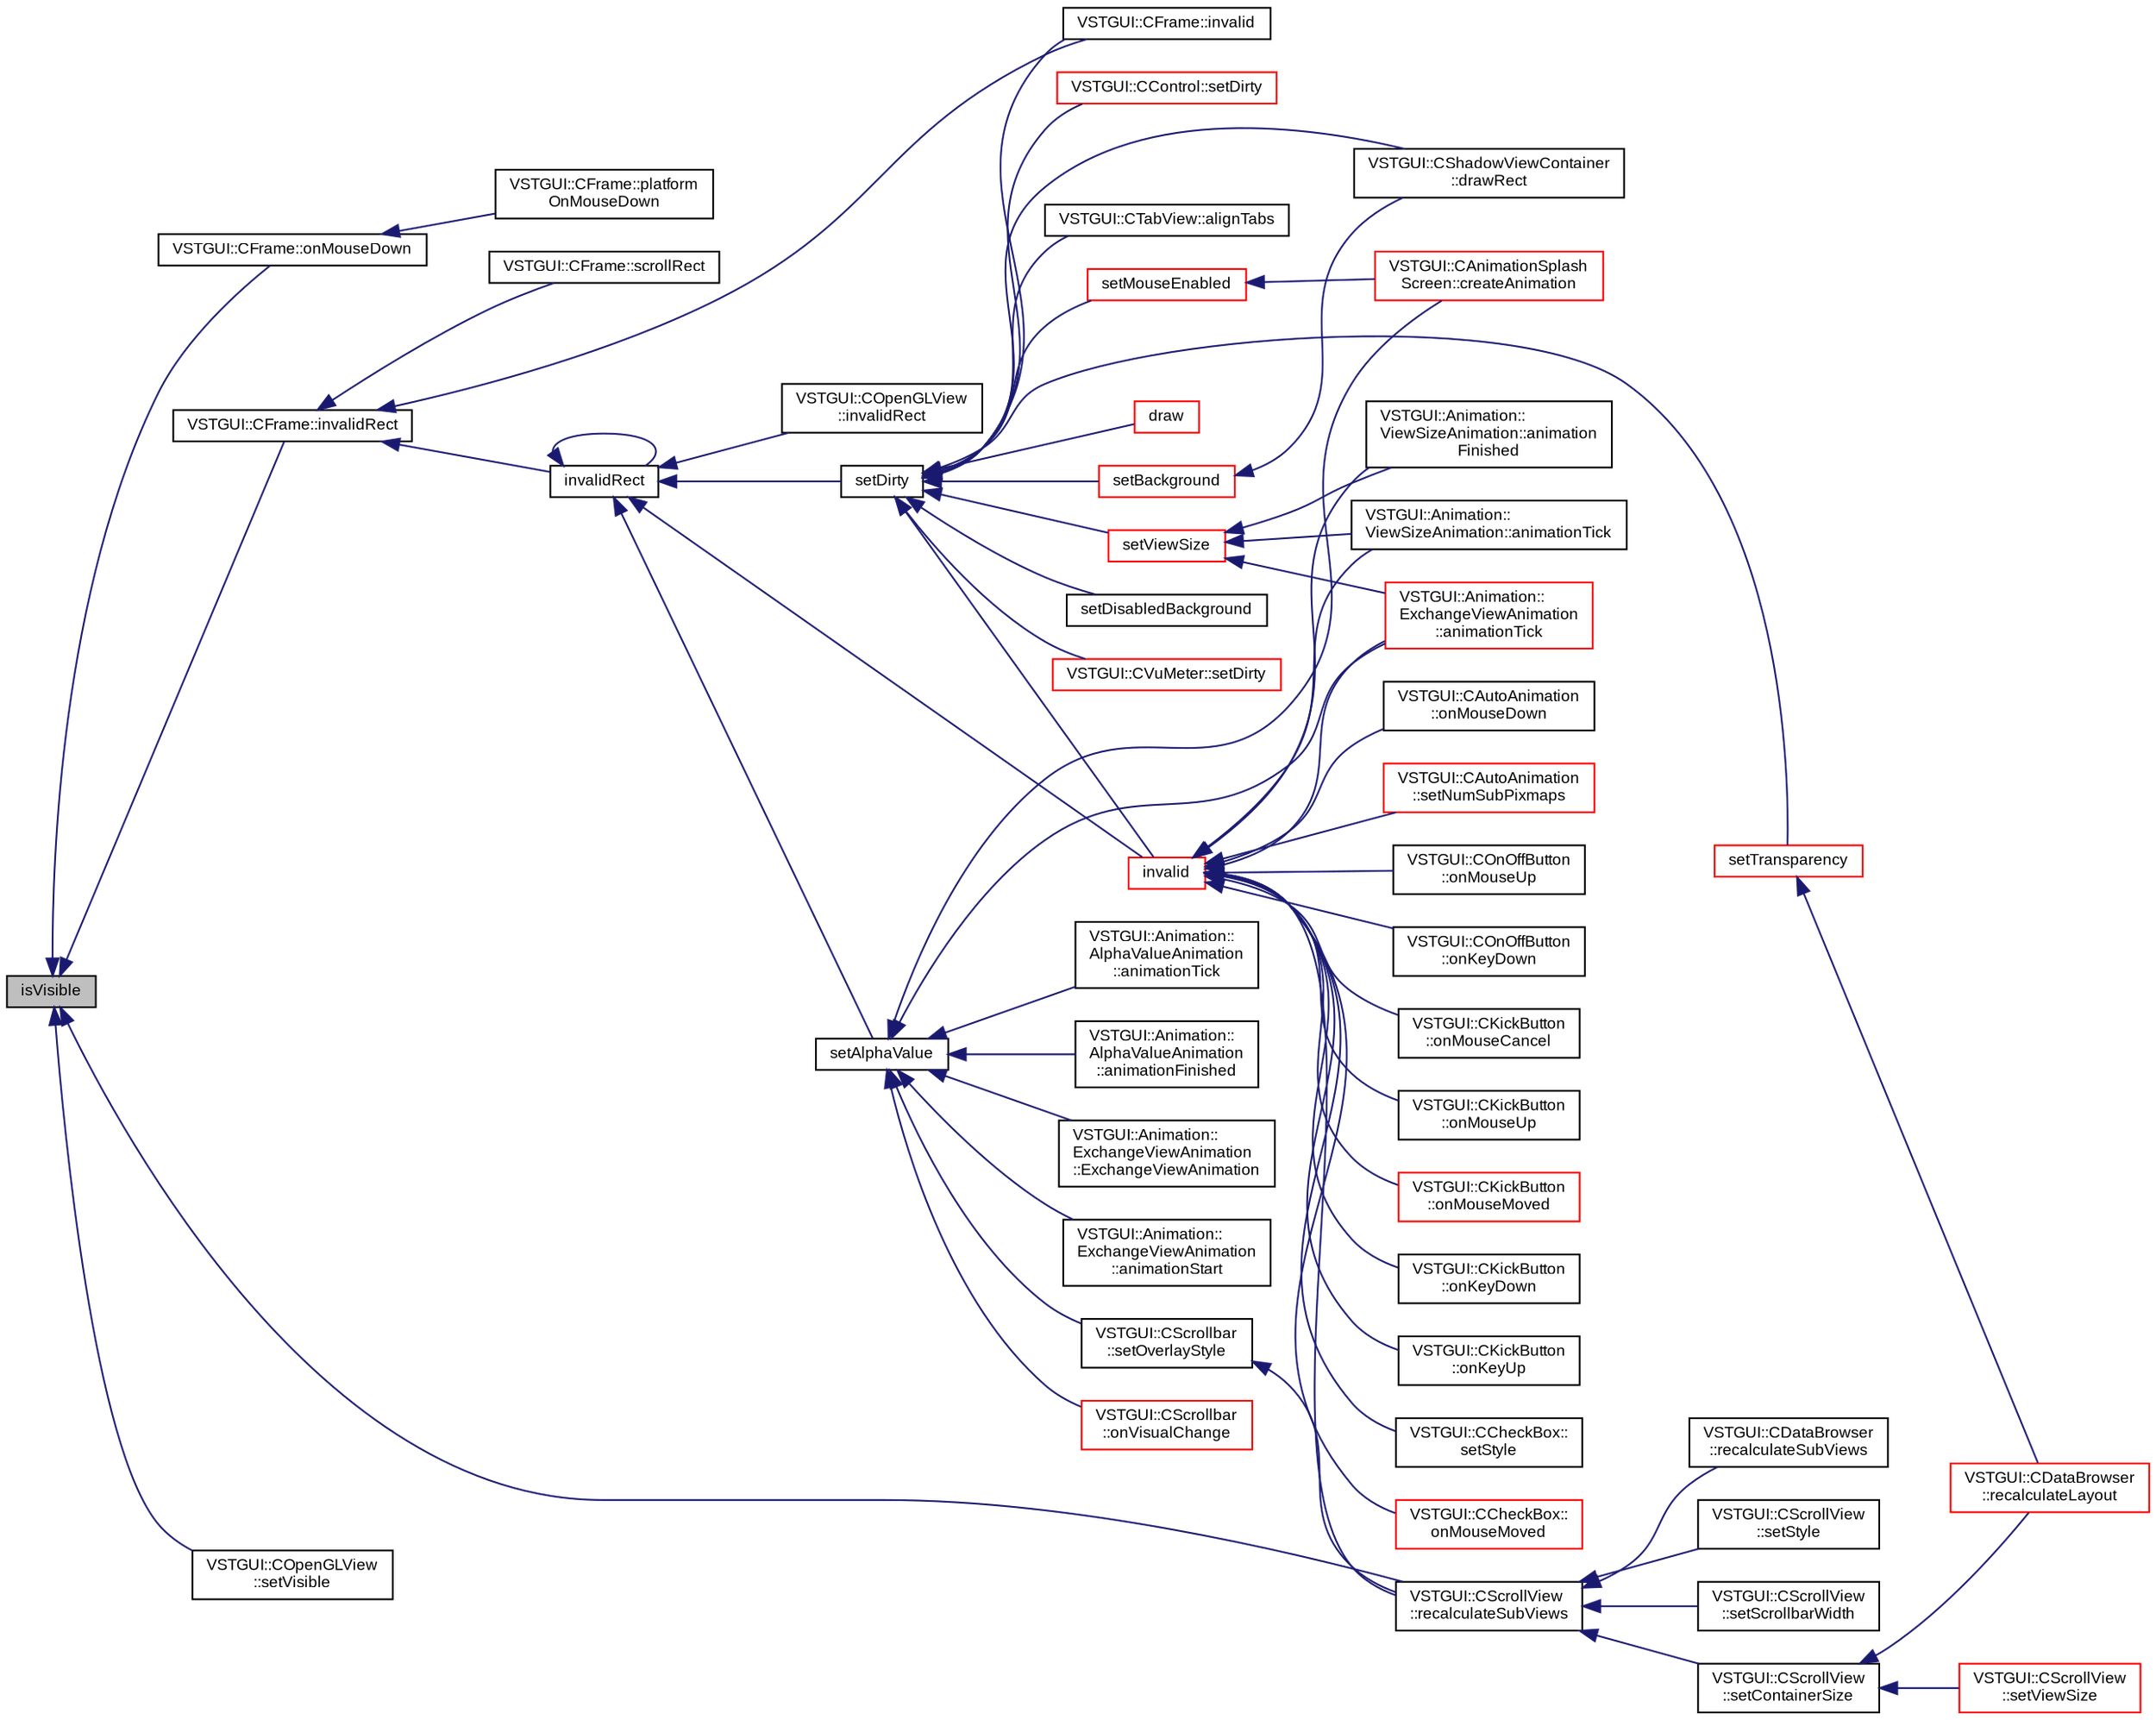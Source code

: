 digraph "isVisible"
{
  bgcolor="transparent";
  edge [fontname="Arial",fontsize="9",labelfontname="Arial",labelfontsize="9"];
  node [fontname="Arial",fontsize="9",shape=record];
  rankdir="LR";
  Node1 [label="isVisible",height=0.2,width=0.4,color="black", fillcolor="grey75", style="filled" fontcolor="black"];
  Node1 -> Node2 [dir="back",color="midnightblue",fontsize="9",style="solid",fontname="Arial"];
  Node2 [label="VSTGUI::CFrame::onMouseDown",height=0.2,width=0.4,color="black",URL="$class_v_s_t_g_u_i_1_1_c_frame.html#af5e4151d575380ad56bf87893631f03d",tooltip="called when a mouse down event occurs "];
  Node2 -> Node3 [dir="back",color="midnightblue",fontsize="9",style="solid",fontname="Arial"];
  Node3 [label="VSTGUI::CFrame::platform\lOnMouseDown",height=0.2,width=0.4,color="black",URL="$class_v_s_t_g_u_i_1_1_c_frame.html#a507648489acc6bca8cec757b94f1256d"];
  Node1 -> Node4 [dir="back",color="midnightblue",fontsize="9",style="solid",fontname="Arial"];
  Node4 [label="VSTGUI::CFrame::invalidRect",height=0.2,width=0.4,color="black",URL="$class_v_s_t_g_u_i_1_1_c_frame.html#ad414ba3d5e64f9fdc11309e05266ffcf",tooltip="mark rect as invalid "];
  Node4 -> Node5 [dir="back",color="midnightblue",fontsize="9",style="solid",fontname="Arial"];
  Node5 [label="VSTGUI::CFrame::scrollRect",height=0.2,width=0.4,color="black",URL="$class_v_s_t_g_u_i_1_1_c_frame.html#adccf8c195f686e93c923333b54eace87",tooltip="scroll src rect by distance "];
  Node4 -> Node6 [dir="back",color="midnightblue",fontsize="9",style="solid",fontname="Arial"];
  Node6 [label="VSTGUI::CFrame::invalid",height=0.2,width=0.4,color="black",URL="$class_v_s_t_g_u_i_1_1_c_frame.html#a42789430a9d5e7f3729bf69c9398fc52",tooltip="mark whole view as invalid "];
  Node4 -> Node7 [dir="back",color="midnightblue",fontsize="9",style="solid",fontname="Arial"];
  Node7 [label="invalidRect",height=0.2,width=0.4,color="black",URL="$class_v_s_t_g_u_i_1_1_c_view.html#ad414ba3d5e64f9fdc11309e05266ffcf",tooltip="mark rect as invalid "];
  Node7 -> Node8 [dir="back",color="midnightblue",fontsize="9",style="solid",fontname="Arial"];
  Node8 [label="VSTGUI::COpenGLView\l::invalidRect",height=0.2,width=0.4,color="black",URL="$class_v_s_t_g_u_i_1_1_c_open_g_l_view.html#ad414ba3d5e64f9fdc11309e05266ffcf",tooltip="mark rect as invalid "];
  Node7 -> Node9 [dir="back",color="midnightblue",fontsize="9",style="solid",fontname="Arial"];
  Node9 [label="setDirty",height=0.2,width=0.4,color="black",URL="$class_v_s_t_g_u_i_1_1_c_view.html#a0f19a61606a7f547b62102310063ea76",tooltip="set the view to dirty so that it is redrawn in the next idle. Thread Safe ! "];
  Node9 -> Node10 [dir="back",color="midnightblue",fontsize="9",style="solid",fontname="Arial"];
  Node10 [label="VSTGUI::CControl::setDirty",height=0.2,width=0.4,color="red",URL="$class_v_s_t_g_u_i_1_1_c_control.html#a0f19a61606a7f547b62102310063ea76",tooltip="set the view to dirty so that it is redrawn in the next idle. Thread Safe ! "];
  Node9 -> Node6 [dir="back",color="midnightblue",fontsize="9",style="solid",fontname="Arial"];
  Node9 -> Node11 [dir="back",color="midnightblue",fontsize="9",style="solid",fontname="Arial"];
  Node11 [label="VSTGUI::CShadowViewContainer\l::drawRect",height=0.2,width=0.4,color="black",URL="$class_v_s_t_g_u_i_1_1_c_shadow_view_container.html#a530199c9ce307c3c7aa37e8f7acd75fb",tooltip="called if the view should draw itself "];
  Node9 -> Node12 [dir="back",color="midnightblue",fontsize="9",style="solid",fontname="Arial"];
  Node12 [label="VSTGUI::CTabView::alignTabs",height=0.2,width=0.4,color="black",URL="$class_v_s_t_g_u_i_1_1_c_tab_view.html#af1ed3bf33a2e81172125a540dd19e094",tooltip="call this after you have added all tabs to align them according to alignment "];
  Node9 -> Node13 [dir="back",color="midnightblue",fontsize="9",style="solid",fontname="Arial"];
  Node13 [label="setMouseEnabled",height=0.2,width=0.4,color="red",URL="$class_v_s_t_g_u_i_1_1_c_view.html#adb7b432e84c46c24a78955eb7558b6d2",tooltip="turn on/off mouse usage for this view "];
  Node13 -> Node14 [dir="back",color="midnightblue",fontsize="9",style="solid",fontname="Arial"];
  Node14 [label="VSTGUI::CAnimationSplash\lScreen::createAnimation",height=0.2,width=0.4,color="red",URL="$class_v_s_t_g_u_i_1_1_c_animation_splash_screen.html#ae79406b8dde7ed78672e6acea53f8810"];
  Node9 -> Node15 [dir="back",color="midnightblue",fontsize="9",style="solid",fontname="Arial"];
  Node15 [label="setTransparency",height=0.2,width=0.4,color="red",URL="$class_v_s_t_g_u_i_1_1_c_view.html#aa5d991b079a9b01c1fbd08f47a730a00",tooltip="set views transparent state "];
  Node15 -> Node16 [dir="back",color="midnightblue",fontsize="9",style="solid",fontname="Arial"];
  Node16 [label="VSTGUI::CDataBrowser\l::recalculateLayout",height=0.2,width=0.4,color="red",URL="$class_v_s_t_g_u_i_1_1_c_data_browser.html#adf67dfd47fb9d3c6051cd43cc8542cba",tooltip="trigger recalculation, call if numRows or numColumns changed "];
  Node9 -> Node17 [dir="back",color="midnightblue",fontsize="9",style="solid",fontname="Arial"];
  Node17 [label="draw",height=0.2,width=0.4,color="red",URL="$class_v_s_t_g_u_i_1_1_c_view.html#a83ee48340580dff7f1796dbebe7b0a0f",tooltip="called if the view should draw itself "];
  Node9 -> Node18 [dir="back",color="midnightblue",fontsize="9",style="solid",fontname="Arial"];
  Node18 [label="setViewSize",height=0.2,width=0.4,color="red",URL="$class_v_s_t_g_u_i_1_1_c_view.html#ada1ffb857aa147620f2d01522b37569d",tooltip="set views size "];
  Node18 -> Node19 [dir="back",color="midnightblue",fontsize="9",style="solid",fontname="Arial"];
  Node19 [label="VSTGUI::Animation::\lViewSizeAnimation::animation\lFinished",height=0.2,width=0.4,color="black",URL="$class_v_s_t_g_u_i_1_1_animation_1_1_view_size_animation.html#aad1ec675e50d5dbdc0b59b400ab75b6b",tooltip="animation ended "];
  Node18 -> Node20 [dir="back",color="midnightblue",fontsize="9",style="solid",fontname="Arial"];
  Node20 [label="VSTGUI::Animation::\lViewSizeAnimation::animationTick",height=0.2,width=0.4,color="black",URL="$class_v_s_t_g_u_i_1_1_animation_1_1_view_size_animation.html#ae39b9b451e6e7c5b8fa0186a3b516c2b",tooltip="pos is a normalized value between zero and one "];
  Node18 -> Node21 [dir="back",color="midnightblue",fontsize="9",style="solid",fontname="Arial"];
  Node21 [label="VSTGUI::Animation::\lExchangeViewAnimation\l::animationTick",height=0.2,width=0.4,color="red",URL="$class_v_s_t_g_u_i_1_1_animation_1_1_exchange_view_animation.html#ae39b9b451e6e7c5b8fa0186a3b516c2b",tooltip="pos is a normalized value between zero and one "];
  Node9 -> Node22 [dir="back",color="midnightblue",fontsize="9",style="solid",fontname="Arial"];
  Node22 [label="setBackground",height=0.2,width=0.4,color="red",URL="$class_v_s_t_g_u_i_1_1_c_view.html#a623ed61eec7265317899d9eae7c0c945",tooltip="set the background image of this view "];
  Node22 -> Node11 [dir="back",color="midnightblue",fontsize="9",style="solid",fontname="Arial"];
  Node9 -> Node23 [dir="back",color="midnightblue",fontsize="9",style="solid",fontname="Arial"];
  Node23 [label="setDisabledBackground",height=0.2,width=0.4,color="black",URL="$class_v_s_t_g_u_i_1_1_c_view.html#a42f83a1586dca990960e415e01ba259c",tooltip="set background image used when the mouse is not enabled "];
  Node9 -> Node24 [dir="back",color="midnightblue",fontsize="9",style="solid",fontname="Arial"];
  Node24 [label="invalid",height=0.2,width=0.4,color="red",URL="$class_v_s_t_g_u_i_1_1_c_view.html#a51647a4891b4a9cbaf8595171c5ad3fc",tooltip="mark whole view as invalid "];
  Node24 -> Node19 [dir="back",color="midnightblue",fontsize="9",style="solid",fontname="Arial"];
  Node24 -> Node20 [dir="back",color="midnightblue",fontsize="9",style="solid",fontname="Arial"];
  Node24 -> Node21 [dir="back",color="midnightblue",fontsize="9",style="solid",fontname="Arial"];
  Node24 -> Node25 [dir="back",color="midnightblue",fontsize="9",style="solid",fontname="Arial"];
  Node25 [label="VSTGUI::CAutoAnimation\l::onMouseDown",height=0.2,width=0.4,color="black",URL="$class_v_s_t_g_u_i_1_1_c_auto_animation.html#af5e4151d575380ad56bf87893631f03d",tooltip="called when a mouse down event occurs "];
  Node24 -> Node26 [dir="back",color="midnightblue",fontsize="9",style="solid",fontname="Arial"];
  Node26 [label="VSTGUI::CAutoAnimation\l::setNumSubPixmaps",height=0.2,width=0.4,color="red",URL="$class_v_s_t_g_u_i_1_1_c_auto_animation.html#a9b7d3f338ca58886e0c5f67117a32545"];
  Node24 -> Node27 [dir="back",color="midnightblue",fontsize="9",style="solid",fontname="Arial"];
  Node27 [label="VSTGUI::COnOffButton\l::onMouseUp",height=0.2,width=0.4,color="black",URL="$class_v_s_t_g_u_i_1_1_c_on_off_button.html#a25821e254b2ee5fabdda756c1c301fc0",tooltip="called when a mouse up event occurs "];
  Node24 -> Node28 [dir="back",color="midnightblue",fontsize="9",style="solid",fontname="Arial"];
  Node28 [label="VSTGUI::COnOffButton\l::onKeyDown",height=0.2,width=0.4,color="black",URL="$class_v_s_t_g_u_i_1_1_c_on_off_button.html#ab3e92822dfb33fc98af5cc4d4d65768d",tooltip="called if a key down event occurs and this view has focus "];
  Node24 -> Node29 [dir="back",color="midnightblue",fontsize="9",style="solid",fontname="Arial"];
  Node29 [label="VSTGUI::CKickButton\l::onMouseCancel",height=0.2,width=0.4,color="black",URL="$class_v_s_t_g_u_i_1_1_c_kick_button.html#a5229f5e751d2e25e9d81ba619455a25c",tooltip="called when mouse tracking should be canceled "];
  Node24 -> Node30 [dir="back",color="midnightblue",fontsize="9",style="solid",fontname="Arial"];
  Node30 [label="VSTGUI::CKickButton\l::onMouseUp",height=0.2,width=0.4,color="black",URL="$class_v_s_t_g_u_i_1_1_c_kick_button.html#a25821e254b2ee5fabdda756c1c301fc0",tooltip="called when a mouse up event occurs "];
  Node24 -> Node31 [dir="back",color="midnightblue",fontsize="9",style="solid",fontname="Arial"];
  Node31 [label="VSTGUI::CKickButton\l::onMouseMoved",height=0.2,width=0.4,color="red",URL="$class_v_s_t_g_u_i_1_1_c_kick_button.html#ac8855959285a9555faaa8b0313e07027",tooltip="called when a mouse move event occurs "];
  Node24 -> Node32 [dir="back",color="midnightblue",fontsize="9",style="solid",fontname="Arial"];
  Node32 [label="VSTGUI::CKickButton\l::onKeyDown",height=0.2,width=0.4,color="black",URL="$class_v_s_t_g_u_i_1_1_c_kick_button.html#ab3e92822dfb33fc98af5cc4d4d65768d",tooltip="called if a key down event occurs and this view has focus "];
  Node24 -> Node33 [dir="back",color="midnightblue",fontsize="9",style="solid",fontname="Arial"];
  Node33 [label="VSTGUI::CKickButton\l::onKeyUp",height=0.2,width=0.4,color="black",URL="$class_v_s_t_g_u_i_1_1_c_kick_button.html#ac50da528f8b849272593684073541b3b",tooltip="called if a key up event occurs and this view has focus "];
  Node24 -> Node34 [dir="back",color="midnightblue",fontsize="9",style="solid",fontname="Arial"];
  Node34 [label="VSTGUI::CCheckBox::\lsetStyle",height=0.2,width=0.4,color="black",URL="$class_v_s_t_g_u_i_1_1_c_check_box.html#a921dad1b65204e0e6c501e64b83dcc02"];
  Node24 -> Node35 [dir="back",color="midnightblue",fontsize="9",style="solid",fontname="Arial"];
  Node35 [label="VSTGUI::CCheckBox::\lonMouseMoved",height=0.2,width=0.4,color="red",URL="$class_v_s_t_g_u_i_1_1_c_check_box.html#ac8855959285a9555faaa8b0313e07027",tooltip="called when a mouse move event occurs "];
  Node24 -> Node36 [dir="back",color="midnightblue",fontsize="9",style="solid",fontname="Arial"];
  Node36 [label="VSTGUI::CScrollView\l::recalculateSubViews",height=0.2,width=0.4,color="black",URL="$class_v_s_t_g_u_i_1_1_c_scroll_view.html#a0c6d1dd9bc1cbe653d7eacaf4362e06e"];
  Node36 -> Node37 [dir="back",color="midnightblue",fontsize="9",style="solid",fontname="Arial"];
  Node37 [label="VSTGUI::CDataBrowser\l::recalculateSubViews",height=0.2,width=0.4,color="black",URL="$class_v_s_t_g_u_i_1_1_c_data_browser.html#a0c6d1dd9bc1cbe653d7eacaf4362e06e"];
  Node36 -> Node38 [dir="back",color="midnightblue",fontsize="9",style="solid",fontname="Arial"];
  Node38 [label="VSTGUI::CScrollView\l::setStyle",height=0.2,width=0.4,color="black",URL="$class_v_s_t_g_u_i_1_1_c_scroll_view.html#a921dad1b65204e0e6c501e64b83dcc02"];
  Node36 -> Node39 [dir="back",color="midnightblue",fontsize="9",style="solid",fontname="Arial"];
  Node39 [label="VSTGUI::CScrollView\l::setScrollbarWidth",height=0.2,width=0.4,color="black",URL="$class_v_s_t_g_u_i_1_1_c_scroll_view.html#acbd5b76dbb00098b28f173f7f0276312"];
  Node36 -> Node40 [dir="back",color="midnightblue",fontsize="9",style="solid",fontname="Arial"];
  Node40 [label="VSTGUI::CScrollView\l::setContainerSize",height=0.2,width=0.4,color="black",URL="$class_v_s_t_g_u_i_1_1_c_scroll_view.html#a76a87a4f5faa6bd93a3503c31225d654",tooltip="set the virtual size of this container "];
  Node40 -> Node16 [dir="back",color="midnightblue",fontsize="9",style="solid",fontname="Arial"];
  Node40 -> Node41 [dir="back",color="midnightblue",fontsize="9",style="solid",fontname="Arial"];
  Node41 [label="VSTGUI::CScrollView\l::setViewSize",height=0.2,width=0.4,color="red",URL="$class_v_s_t_g_u_i_1_1_c_scroll_view.html#ada1ffb857aa147620f2d01522b37569d",tooltip="set views size "];
  Node9 -> Node42 [dir="back",color="midnightblue",fontsize="9",style="solid",fontname="Arial"];
  Node42 [label="VSTGUI::CVuMeter::setDirty",height=0.2,width=0.4,color="red",URL="$class_v_s_t_g_u_i_1_1_c_vu_meter.html#a72fe60af8d476a625aecbccca179c83a",tooltip="set the view to dirty so that it is redrawn in the next idle. Thread Safe ! "];
  Node7 -> Node7 [dir="back",color="midnightblue",fontsize="9",style="solid",fontname="Arial"];
  Node7 -> Node43 [dir="back",color="midnightblue",fontsize="9",style="solid",fontname="Arial"];
  Node43 [label="setAlphaValue",height=0.2,width=0.4,color="black",URL="$class_v_s_t_g_u_i_1_1_c_view.html#a231289d0aa4c6c85931a822afab8b2bf",tooltip="set alpha value which will be applied when drawing this view "];
  Node43 -> Node44 [dir="back",color="midnightblue",fontsize="9",style="solid",fontname="Arial"];
  Node44 [label="VSTGUI::Animation::\lAlphaValueAnimation\l::animationTick",height=0.2,width=0.4,color="black",URL="$class_v_s_t_g_u_i_1_1_animation_1_1_alpha_value_animation.html#ae39b9b451e6e7c5b8fa0186a3b516c2b",tooltip="pos is a normalized value between zero and one "];
  Node43 -> Node45 [dir="back",color="midnightblue",fontsize="9",style="solid",fontname="Arial"];
  Node45 [label="VSTGUI::Animation::\lAlphaValueAnimation\l::animationFinished",height=0.2,width=0.4,color="black",URL="$class_v_s_t_g_u_i_1_1_animation_1_1_alpha_value_animation.html#aad1ec675e50d5dbdc0b59b400ab75b6b",tooltip="animation ended "];
  Node43 -> Node46 [dir="back",color="midnightblue",fontsize="9",style="solid",fontname="Arial"];
  Node46 [label="VSTGUI::Animation::\lExchangeViewAnimation\l::ExchangeViewAnimation",height=0.2,width=0.4,color="black",URL="$class_v_s_t_g_u_i_1_1_animation_1_1_exchange_view_animation.html#ab056dfd92492a3566d61f0e150d02ff2"];
  Node43 -> Node47 [dir="back",color="midnightblue",fontsize="9",style="solid",fontname="Arial"];
  Node47 [label="VSTGUI::Animation::\lExchangeViewAnimation\l::animationStart",height=0.2,width=0.4,color="black",URL="$class_v_s_t_g_u_i_1_1_animation_1_1_exchange_view_animation.html#a4d55efefecb3e5377a428a5e13eb1565",tooltip="animation starts "];
  Node43 -> Node21 [dir="back",color="midnightblue",fontsize="9",style="solid",fontname="Arial"];
  Node43 -> Node48 [dir="back",color="midnightblue",fontsize="9",style="solid",fontname="Arial"];
  Node48 [label="VSTGUI::CScrollbar\l::setOverlayStyle",height=0.2,width=0.4,color="black",URL="$class_v_s_t_g_u_i_1_1_c_scrollbar.html#ab3bf743a97ae2693a2d4856d9ffe419c"];
  Node48 -> Node36 [dir="back",color="midnightblue",fontsize="9",style="solid",fontname="Arial"];
  Node43 -> Node49 [dir="back",color="midnightblue",fontsize="9",style="solid",fontname="Arial"];
  Node49 [label="VSTGUI::CScrollbar\l::onVisualChange",height=0.2,width=0.4,color="red",URL="$class_v_s_t_g_u_i_1_1_c_scrollbar.html#a4913f82e0e7e6b5a0dafb53aaa2e4cac"];
  Node43 -> Node14 [dir="back",color="midnightblue",fontsize="9",style="solid",fontname="Arial"];
  Node7 -> Node24 [dir="back",color="midnightblue",fontsize="9",style="solid",fontname="Arial"];
  Node1 -> Node50 [dir="back",color="midnightblue",fontsize="9",style="solid",fontname="Arial"];
  Node50 [label="VSTGUI::COpenGLView\l::setVisible",height=0.2,width=0.4,color="black",URL="$class_v_s_t_g_u_i_1_1_c_open_g_l_view.html#ae7b11de49c83518bc4e91feb6c2e9b9f",tooltip="set visibility state "];
  Node1 -> Node36 [dir="back",color="midnightblue",fontsize="9",style="solid",fontname="Arial"];
}
